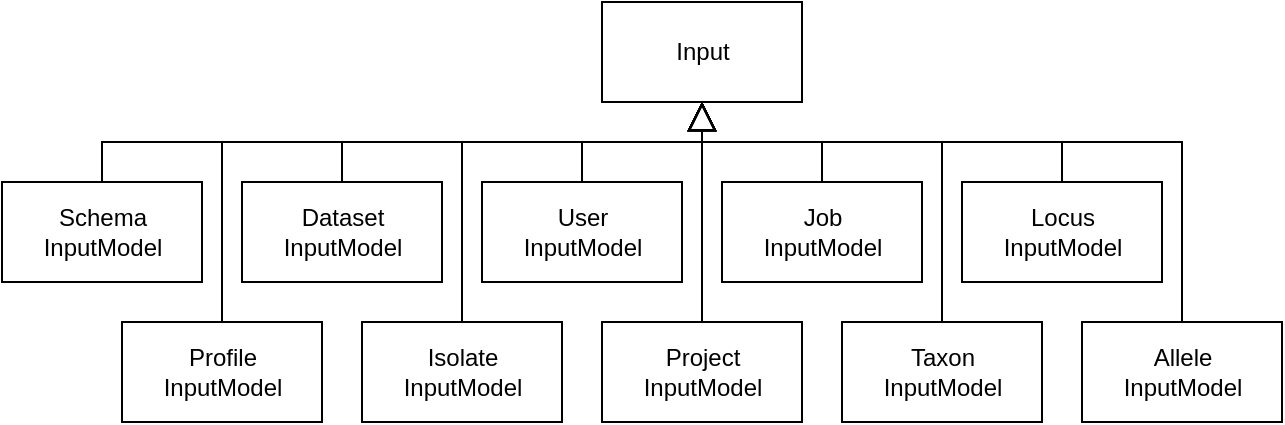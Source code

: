 <mxfile version="13.6.9" type="device"><diagram id="jePjvGqQpP-lUMhjIzE7" name="Page-1"><mxGraphModel dx="1038" dy="631" grid="1" gridSize="10" guides="1" tooltips="1" connect="1" arrows="1" fold="1" page="1" pageScale="1" pageWidth="850" pageHeight="1100" math="0" shadow="0"><root><mxCell id="0"/><mxCell id="1" parent="0"/><mxCell id="rvF81F7V51bZp6J9PmQG-26" value="Input" style="html=1;" parent="1" vertex="1"><mxGeometry x="405" y="350" width="100" height="50" as="geometry"/></mxCell><mxCell id="rvF81F7V51bZp6J9PmQG-27" style="edgeStyle=orthogonalEdgeStyle;rounded=0;orthogonalLoop=1;jettySize=auto;html=1;exitX=0.5;exitY=0;exitDx=0;exitDy=0;entryX=0.5;entryY=1;entryDx=0;entryDy=0;endArrow=block;endFill=0;endSize=12;" parent="1" source="rvF81F7V51bZp6J9PmQG-28" target="rvF81F7V51bZp6J9PmQG-26" edge="1"><mxGeometry relative="1" as="geometry"/></mxCell><mxCell id="rvF81F7V51bZp6J9PmQG-28" value="User&lt;br&gt;InputModel" style="html=1;" parent="1" vertex="1"><mxGeometry x="345" y="440" width="100" height="50" as="geometry"/></mxCell><mxCell id="rvF81F7V51bZp6J9PmQG-29" style="edgeStyle=orthogonalEdgeStyle;rounded=0;orthogonalLoop=1;jettySize=auto;html=1;exitX=0.5;exitY=0;exitDx=0;exitDy=0;entryX=0.5;entryY=1;entryDx=0;entryDy=0;endArrow=block;endFill=0;endSize=12;" parent="1" source="rvF81F7V51bZp6J9PmQG-30" target="rvF81F7V51bZp6J9PmQG-26" edge="1"><mxGeometry relative="1" as="geometry"/></mxCell><mxCell id="rvF81F7V51bZp6J9PmQG-30" value="Project&lt;br&gt;InputModel" style="html=1;" parent="1" vertex="1"><mxGeometry x="405" y="510" width="100" height="50" as="geometry"/></mxCell><mxCell id="u-TluXK4wcKFS6Gs2iS0-2" style="edgeStyle=orthogonalEdgeStyle;rounded=0;orthogonalLoop=1;jettySize=auto;html=1;exitX=0.5;exitY=0;exitDx=0;exitDy=0;entryX=0.5;entryY=1;entryDx=0;entryDy=0;endArrow=block;endFill=0;endSize=12;" parent="1" source="rvF81F7V51bZp6J9PmQG-32" target="rvF81F7V51bZp6J9PmQG-26" edge="1"><mxGeometry relative="1" as="geometry"><Array as="points"><mxPoint x="575" y="420"/><mxPoint x="455" y="420"/></Array></mxGeometry></mxCell><mxCell id="rvF81F7V51bZp6J9PmQG-32" value="Taxon&lt;br&gt;InputModel" style="html=1;" parent="1" vertex="1"><mxGeometry x="525" y="510" width="100" height="50" as="geometry"/></mxCell><mxCell id="u-TluXK4wcKFS6Gs2iS0-3" style="edgeStyle=orthogonalEdgeStyle;rounded=0;orthogonalLoop=1;jettySize=auto;html=1;exitX=0.5;exitY=0;exitDx=0;exitDy=0;entryX=0.5;entryY=1;entryDx=0;entryDy=0;endArrow=block;endFill=0;endSize=12;" parent="1" source="rvF81F7V51bZp6J9PmQG-34" target="rvF81F7V51bZp6J9PmQG-26" edge="1"><mxGeometry relative="1" as="geometry"><Array as="points"><mxPoint x="635" y="420"/><mxPoint x="455" y="420"/></Array></mxGeometry></mxCell><mxCell id="rvF81F7V51bZp6J9PmQG-34" value="Locus&lt;br&gt;InputModel" style="html=1;" parent="1" vertex="1"><mxGeometry x="585" y="440" width="100" height="50" as="geometry"/></mxCell><mxCell id="rvF81F7V51bZp6J9PmQG-35" style="edgeStyle=orthogonalEdgeStyle;rounded=0;orthogonalLoop=1;jettySize=auto;html=1;exitX=0.5;exitY=0;exitDx=0;exitDy=0;entryX=0.5;entryY=1;entryDx=0;entryDy=0;endArrow=block;endFill=0;endSize=12;" parent="1" source="rvF81F7V51bZp6J9PmQG-36" target="rvF81F7V51bZp6J9PmQG-26" edge="1"><mxGeometry relative="1" as="geometry"><Array as="points"><mxPoint x="215" y="420"/><mxPoint x="455" y="420"/></Array></mxGeometry></mxCell><mxCell id="rvF81F7V51bZp6J9PmQG-36" value="Profile&lt;br&gt;InputModel" style="html=1;" parent="1" vertex="1"><mxGeometry x="165" y="510" width="100" height="50" as="geometry"/></mxCell><mxCell id="rvF81F7V51bZp6J9PmQG-37" style="edgeStyle=orthogonalEdgeStyle;rounded=0;orthogonalLoop=1;jettySize=auto;html=1;exitX=0.5;exitY=0;exitDx=0;exitDy=0;entryX=0.5;entryY=1;entryDx=0;entryDy=0;endArrow=block;endFill=0;endSize=12;" parent="1" source="rvF81F7V51bZp6J9PmQG-38" target="rvF81F7V51bZp6J9PmQG-26" edge="1"><mxGeometry relative="1" as="geometry"><Array as="points"><mxPoint x="275" y="420"/><mxPoint x="455" y="420"/></Array></mxGeometry></mxCell><mxCell id="rvF81F7V51bZp6J9PmQG-38" value="Dataset&lt;br&gt;InputModel" style="html=1;" parent="1" vertex="1"><mxGeometry x="225" y="440" width="100" height="50" as="geometry"/></mxCell><mxCell id="rvF81F7V51bZp6J9PmQG-39" style="edgeStyle=orthogonalEdgeStyle;rounded=0;orthogonalLoop=1;jettySize=auto;html=1;exitX=0.5;exitY=0;exitDx=0;exitDy=0;entryX=0.5;entryY=1;entryDx=0;entryDy=0;endArrow=block;endFill=0;endSize=12;" parent="1" source="rvF81F7V51bZp6J9PmQG-40" target="rvF81F7V51bZp6J9PmQG-26" edge="1"><mxGeometry relative="1" as="geometry"><Array as="points"><mxPoint x="155" y="420"/><mxPoint x="455" y="420"/></Array></mxGeometry></mxCell><mxCell id="rvF81F7V51bZp6J9PmQG-40" value="Schema&lt;br&gt;InputModel" style="html=1;" parent="1" vertex="1"><mxGeometry x="105" y="440" width="100" height="50" as="geometry"/></mxCell><mxCell id="u-TluXK4wcKFS6Gs2iS0-4" style="edgeStyle=orthogonalEdgeStyle;rounded=0;orthogonalLoop=1;jettySize=auto;html=1;exitX=0.5;exitY=0;exitDx=0;exitDy=0;entryX=0.5;entryY=1;entryDx=0;entryDy=0;endArrow=block;endFill=0;endSize=12;" parent="1" source="rvF81F7V51bZp6J9PmQG-42" target="rvF81F7V51bZp6J9PmQG-26" edge="1"><mxGeometry relative="1" as="geometry"><Array as="points"><mxPoint x="695" y="420"/><mxPoint x="455" y="420"/></Array></mxGeometry></mxCell><mxCell id="rvF81F7V51bZp6J9PmQG-42" value="Allele&lt;br&gt;InputModel" style="html=1;" parent="1" vertex="1"><mxGeometry x="645" y="510" width="100" height="50" as="geometry"/></mxCell><mxCell id="rvF81F7V51bZp6J9PmQG-43" style="edgeStyle=orthogonalEdgeStyle;rounded=0;orthogonalLoop=1;jettySize=auto;html=1;exitX=0.5;exitY=0;exitDx=0;exitDy=0;entryX=0.5;entryY=1;entryDx=0;entryDy=0;endArrow=block;endFill=0;endSize=12;" parent="1" source="rvF81F7V51bZp6J9PmQG-44" target="rvF81F7V51bZp6J9PmQG-26" edge="1"><mxGeometry relative="1" as="geometry"><Array as="points"><mxPoint x="335" y="420"/><mxPoint x="455" y="420"/></Array></mxGeometry></mxCell><mxCell id="rvF81F7V51bZp6J9PmQG-44" value="Isolate&lt;br&gt;InputModel" style="html=1;" parent="1" vertex="1"><mxGeometry x="285" y="510" width="100" height="50" as="geometry"/></mxCell><mxCell id="u-TluXK4wcKFS6Gs2iS0-1" style="edgeStyle=orthogonalEdgeStyle;rounded=0;orthogonalLoop=1;jettySize=auto;html=1;exitX=0.5;exitY=0;exitDx=0;exitDy=0;endArrow=block;endFill=0;endSize=12;entryX=0.5;entryY=1;entryDx=0;entryDy=0;" parent="1" source="rvF81F7V51bZp6J9PmQG-50" target="rvF81F7V51bZp6J9PmQG-26" edge="1"><mxGeometry relative="1" as="geometry"><mxPoint x="495" y="410" as="targetPoint"/></mxGeometry></mxCell><mxCell id="rvF81F7V51bZp6J9PmQG-50" value="Job&lt;br&gt;InputModel" style="html=1;" parent="1" vertex="1"><mxGeometry x="465" y="440" width="100" height="50" as="geometry"/></mxCell></root></mxGraphModel></diagram></mxfile>